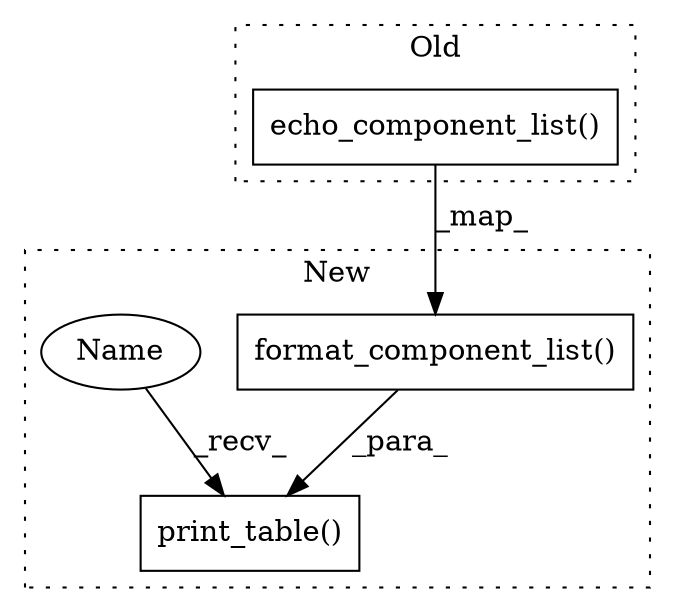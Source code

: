 digraph G {
subgraph cluster0 {
1 [label="echo_component_list()" a="75" s="2394,2447" l="30,1" shape="box"];
label = "Old";
style="dotted";
}
subgraph cluster1 {
2 [label="format_component_list()" a="75" s="2425,2480" l="32,1" shape="box"];
3 [label="print_table()" a="75" s="2394,2481" l="31,6" shape="box"];
4 [label="Name" a="87" s="2394" l="9" shape="ellipse"];
label = "New";
style="dotted";
}
1 -> 2 [label="_map_"];
2 -> 3 [label="_para_"];
4 -> 3 [label="_recv_"];
}